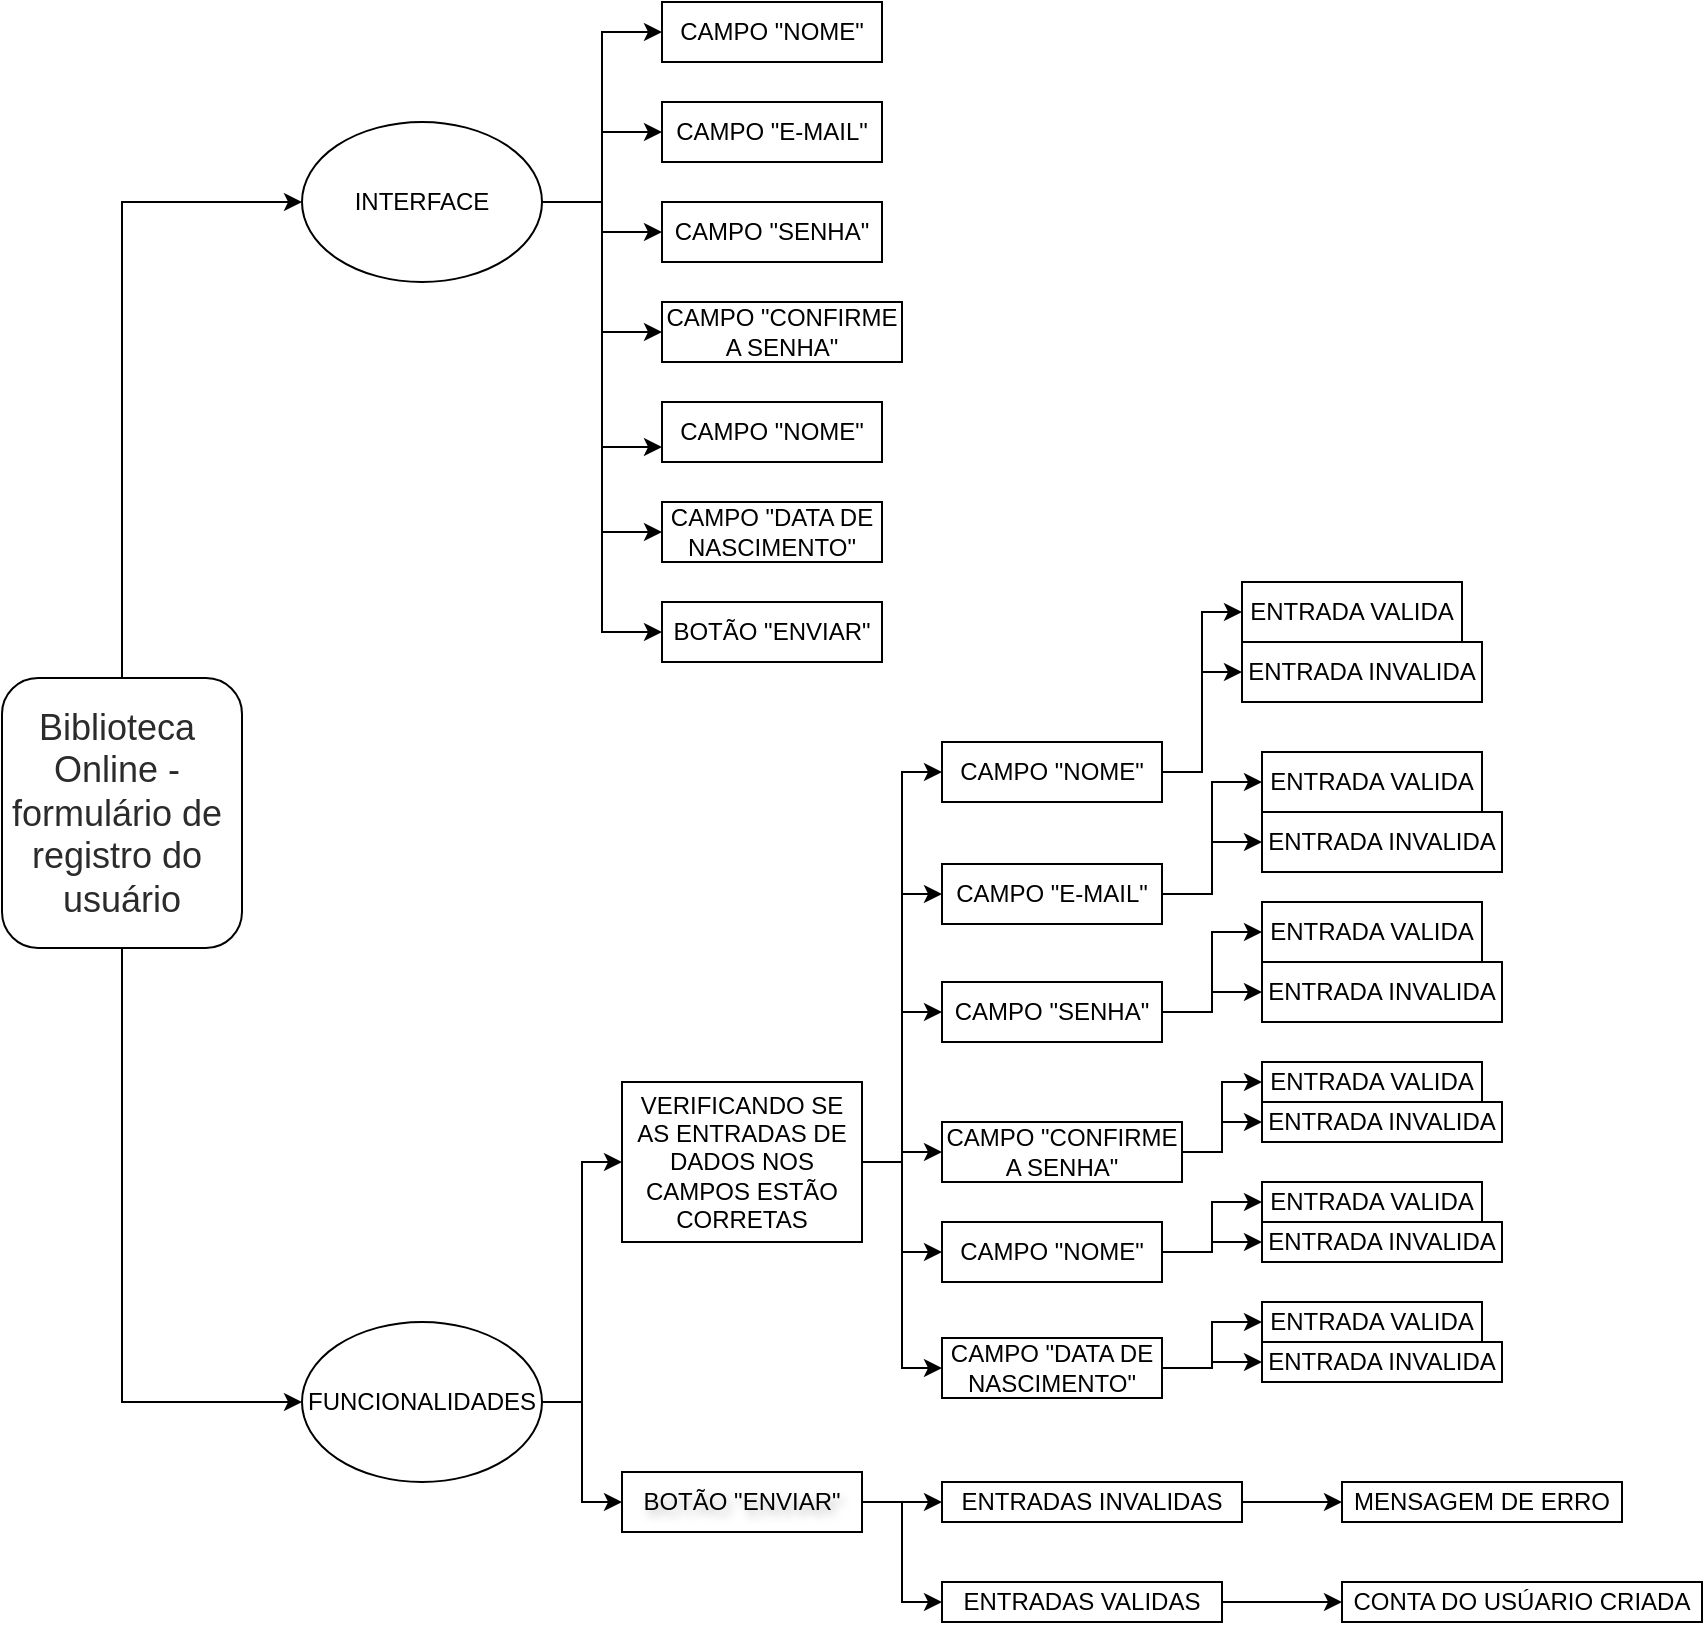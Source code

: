 <mxfile version="24.7.6">
  <diagram name="Page-1" id="ad52d381-51e7-2e0d-a935-2d0ddd2fd229">
    <mxGraphModel grid="1" page="1" gridSize="10" guides="1" tooltips="1" connect="1" arrows="1" fold="1" pageScale="1" pageWidth="1100" pageHeight="850" background="none" math="0" shadow="0">
      <root>
        <mxCell id="0" />
        <mxCell id="1" parent="0" />
        <mxCell id="8Vjlr2P9Lm8G5UuC6EMJ-3" style="edgeStyle=orthogonalEdgeStyle;rounded=0;orthogonalLoop=1;jettySize=auto;html=1;" edge="1" parent="1" source="8Vjlr2P9Lm8G5UuC6EMJ-1">
          <mxGeometry relative="1" as="geometry">
            <mxPoint x="160" y="120" as="targetPoint" />
            <Array as="points">
              <mxPoint x="70" y="120" />
            </Array>
          </mxGeometry>
        </mxCell>
        <mxCell id="8Vjlr2P9Lm8G5UuC6EMJ-4" style="edgeStyle=orthogonalEdgeStyle;rounded=0;orthogonalLoop=1;jettySize=auto;html=1;exitX=0.5;exitY=1;exitDx=0;exitDy=0;entryX=0;entryY=0.5;entryDx=0;entryDy=0;" edge="1" parent="1" source="8Vjlr2P9Lm8G5UuC6EMJ-1" target="8Vjlr2P9Lm8G5UuC6EMJ-6">
          <mxGeometry relative="1" as="geometry">
            <mxPoint x="200" y="720" as="targetPoint" />
            <Array as="points">
              <mxPoint x="70" y="720" />
            </Array>
          </mxGeometry>
        </mxCell>
        <mxCell id="8Vjlr2P9Lm8G5UuC6EMJ-1" value="&lt;span style=&quot;color: rgba(0, 0, 0, 0.83); font-family: &amp;quot;Suisse Intl&amp;quot;, sans-serif; font-size: 18px; text-align: start; white-space-collapse: break-spaces; background-color: rgb(255, 255, 255);&quot;&gt;Biblioteca Online - formulário de registro do usuário&lt;/span&gt;" style="rounded=1;whiteSpace=wrap;html=1;" vertex="1" parent="1">
          <mxGeometry x="10" y="358" width="120" height="135" as="geometry" />
        </mxCell>
        <mxCell id="8Vjlr2P9Lm8G5UuC6EMJ-14" style="edgeStyle=orthogonalEdgeStyle;rounded=0;orthogonalLoop=1;jettySize=auto;html=1;entryX=0;entryY=0.5;entryDx=0;entryDy=0;" edge="1" parent="1" source="8Vjlr2P9Lm8G5UuC6EMJ-5" target="8Vjlr2P9Lm8G5UuC6EMJ-7">
          <mxGeometry relative="1" as="geometry">
            <mxPoint x="330" y="70" as="targetPoint" />
          </mxGeometry>
        </mxCell>
        <mxCell id="8Vjlr2P9Lm8G5UuC6EMJ-15" style="edgeStyle=orthogonalEdgeStyle;rounded=0;orthogonalLoop=1;jettySize=auto;html=1;exitX=1;exitY=0.5;exitDx=0;exitDy=0;entryX=0;entryY=0.5;entryDx=0;entryDy=0;" edge="1" parent="1" source="8Vjlr2P9Lm8G5UuC6EMJ-5" target="8Vjlr2P9Lm8G5UuC6EMJ-8">
          <mxGeometry relative="1" as="geometry" />
        </mxCell>
        <mxCell id="8Vjlr2P9Lm8G5UuC6EMJ-16" style="edgeStyle=orthogonalEdgeStyle;rounded=0;orthogonalLoop=1;jettySize=auto;html=1;entryX=0;entryY=0.5;entryDx=0;entryDy=0;" edge="1" parent="1" source="8Vjlr2P9Lm8G5UuC6EMJ-5" target="8Vjlr2P9Lm8G5UuC6EMJ-9">
          <mxGeometry relative="1" as="geometry" />
        </mxCell>
        <mxCell id="8Vjlr2P9Lm8G5UuC6EMJ-17" style="edgeStyle=orthogonalEdgeStyle;rounded=0;orthogonalLoop=1;jettySize=auto;html=1;exitX=1;exitY=0.5;exitDx=0;exitDy=0;entryX=0;entryY=0.5;entryDx=0;entryDy=0;" edge="1" parent="1" source="8Vjlr2P9Lm8G5UuC6EMJ-5" target="8Vjlr2P9Lm8G5UuC6EMJ-10">
          <mxGeometry relative="1" as="geometry" />
        </mxCell>
        <mxCell id="8Vjlr2P9Lm8G5UuC6EMJ-18" style="edgeStyle=orthogonalEdgeStyle;rounded=0;orthogonalLoop=1;jettySize=auto;html=1;exitX=1;exitY=0.5;exitDx=0;exitDy=0;entryX=0;entryY=0.75;entryDx=0;entryDy=0;" edge="1" parent="1" source="8Vjlr2P9Lm8G5UuC6EMJ-5" target="8Vjlr2P9Lm8G5UuC6EMJ-11">
          <mxGeometry relative="1" as="geometry" />
        </mxCell>
        <mxCell id="8Vjlr2P9Lm8G5UuC6EMJ-19" style="edgeStyle=orthogonalEdgeStyle;rounded=0;orthogonalLoop=1;jettySize=auto;html=1;exitX=1;exitY=0.5;exitDx=0;exitDy=0;entryX=0;entryY=0.5;entryDx=0;entryDy=0;" edge="1" parent="1" source="8Vjlr2P9Lm8G5UuC6EMJ-5" target="8Vjlr2P9Lm8G5UuC6EMJ-12">
          <mxGeometry relative="1" as="geometry" />
        </mxCell>
        <mxCell id="8Vjlr2P9Lm8G5UuC6EMJ-20" style="edgeStyle=orthogonalEdgeStyle;rounded=0;orthogonalLoop=1;jettySize=auto;html=1;exitX=1;exitY=0.5;exitDx=0;exitDy=0;entryX=0;entryY=0.5;entryDx=0;entryDy=0;" edge="1" parent="1" source="8Vjlr2P9Lm8G5UuC6EMJ-5" target="8Vjlr2P9Lm8G5UuC6EMJ-13">
          <mxGeometry relative="1" as="geometry" />
        </mxCell>
        <mxCell id="8Vjlr2P9Lm8G5UuC6EMJ-5" value="INTERFACE" style="ellipse;whiteSpace=wrap;html=1;" vertex="1" parent="1">
          <mxGeometry x="160" y="80" width="120" height="80" as="geometry" />
        </mxCell>
        <mxCell id="8Vjlr2P9Lm8G5UuC6EMJ-63" style="edgeStyle=orthogonalEdgeStyle;rounded=0;orthogonalLoop=1;jettySize=auto;html=1;entryX=0;entryY=0.5;entryDx=0;entryDy=0;" edge="1" parent="1" source="8Vjlr2P9Lm8G5UuC6EMJ-6" target="8Vjlr2P9Lm8G5UuC6EMJ-21">
          <mxGeometry relative="1" as="geometry" />
        </mxCell>
        <mxCell id="8Vjlr2P9Lm8G5UuC6EMJ-64" style="edgeStyle=orthogonalEdgeStyle;rounded=0;orthogonalLoop=1;jettySize=auto;html=1;entryX=0;entryY=0.5;entryDx=0;entryDy=0;" edge="1" parent="1" source="8Vjlr2P9Lm8G5UuC6EMJ-6" target="8Vjlr2P9Lm8G5UuC6EMJ-22">
          <mxGeometry relative="1" as="geometry" />
        </mxCell>
        <mxCell id="8Vjlr2P9Lm8G5UuC6EMJ-6" value="FUNCIONALIDADES" style="ellipse;whiteSpace=wrap;html=1;" vertex="1" parent="1">
          <mxGeometry x="160" y="680" width="120" height="80" as="geometry" />
        </mxCell>
        <mxCell id="8Vjlr2P9Lm8G5UuC6EMJ-7" value="CAMPO &quot;NOME&quot;" style="rounded=0;whiteSpace=wrap;html=1;" vertex="1" parent="1">
          <mxGeometry x="340" y="20" width="110" height="30" as="geometry" />
        </mxCell>
        <mxCell id="8Vjlr2P9Lm8G5UuC6EMJ-8" value="CAMPO &quot;E-MAIL&quot;" style="rounded=0;whiteSpace=wrap;html=1;" vertex="1" parent="1">
          <mxGeometry x="340" y="70" width="110" height="30" as="geometry" />
        </mxCell>
        <mxCell id="8Vjlr2P9Lm8G5UuC6EMJ-9" value="CAMPO &quot;SENHA&quot;" style="rounded=0;whiteSpace=wrap;html=1;" vertex="1" parent="1">
          <mxGeometry x="340" y="120" width="110" height="30" as="geometry" />
        </mxCell>
        <mxCell id="8Vjlr2P9Lm8G5UuC6EMJ-10" value="CAMPO &quot;CONFIRME A SENHA&quot;" style="rounded=0;whiteSpace=wrap;html=1;" vertex="1" parent="1">
          <mxGeometry x="340" y="170" width="120" height="30" as="geometry" />
        </mxCell>
        <mxCell id="8Vjlr2P9Lm8G5UuC6EMJ-11" value="CAMPO &quot;NOME&quot;" style="rounded=0;whiteSpace=wrap;html=1;" vertex="1" parent="1">
          <mxGeometry x="340" y="220" width="110" height="30" as="geometry" />
        </mxCell>
        <mxCell id="8Vjlr2P9Lm8G5UuC6EMJ-12" value="CAMPO &quot;DATA DE NASCIMENTO&quot;" style="rounded=0;whiteSpace=wrap;html=1;" vertex="1" parent="1">
          <mxGeometry x="340" y="270" width="110" height="30" as="geometry" />
        </mxCell>
        <mxCell id="8Vjlr2P9Lm8G5UuC6EMJ-13" value="BOTÃO &quot;ENVIAR&quot;" style="rounded=0;whiteSpace=wrap;html=1;" vertex="1" parent="1">
          <mxGeometry x="340" y="320" width="110" height="30" as="geometry" />
        </mxCell>
        <mxCell id="8Vjlr2P9Lm8G5UuC6EMJ-69" style="edgeStyle=orthogonalEdgeStyle;rounded=0;orthogonalLoop=1;jettySize=auto;html=1;entryX=0;entryY=0.5;entryDx=0;entryDy=0;" edge="1" parent="1" source="8Vjlr2P9Lm8G5UuC6EMJ-21" target="8Vjlr2P9Lm8G5UuC6EMJ-26">
          <mxGeometry relative="1" as="geometry" />
        </mxCell>
        <mxCell id="8Vjlr2P9Lm8G5UuC6EMJ-70" style="edgeStyle=orthogonalEdgeStyle;rounded=0;orthogonalLoop=1;jettySize=auto;html=1;entryX=0;entryY=0.5;entryDx=0;entryDy=0;" edge="1" parent="1" source="8Vjlr2P9Lm8G5UuC6EMJ-21" target="8Vjlr2P9Lm8G5UuC6EMJ-27">
          <mxGeometry relative="1" as="geometry" />
        </mxCell>
        <mxCell id="8Vjlr2P9Lm8G5UuC6EMJ-71" style="edgeStyle=orthogonalEdgeStyle;rounded=0;orthogonalLoop=1;jettySize=auto;html=1;entryX=0;entryY=0.5;entryDx=0;entryDy=0;" edge="1" parent="1" source="8Vjlr2P9Lm8G5UuC6EMJ-21" target="8Vjlr2P9Lm8G5UuC6EMJ-28">
          <mxGeometry relative="1" as="geometry" />
        </mxCell>
        <mxCell id="8Vjlr2P9Lm8G5UuC6EMJ-72" style="edgeStyle=orthogonalEdgeStyle;rounded=0;orthogonalLoop=1;jettySize=auto;html=1;entryX=0;entryY=0.5;entryDx=0;entryDy=0;" edge="1" parent="1" source="8Vjlr2P9Lm8G5UuC6EMJ-21" target="8Vjlr2P9Lm8G5UuC6EMJ-25">
          <mxGeometry relative="1" as="geometry" />
        </mxCell>
        <mxCell id="8Vjlr2P9Lm8G5UuC6EMJ-73" style="edgeStyle=orthogonalEdgeStyle;rounded=0;orthogonalLoop=1;jettySize=auto;html=1;entryX=0;entryY=0.5;entryDx=0;entryDy=0;" edge="1" parent="1" source="8Vjlr2P9Lm8G5UuC6EMJ-21" target="8Vjlr2P9Lm8G5UuC6EMJ-24">
          <mxGeometry relative="1" as="geometry" />
        </mxCell>
        <mxCell id="8Vjlr2P9Lm8G5UuC6EMJ-74" style="edgeStyle=orthogonalEdgeStyle;rounded=0;orthogonalLoop=1;jettySize=auto;html=1;entryX=0;entryY=0.5;entryDx=0;entryDy=0;" edge="1" parent="1" source="8Vjlr2P9Lm8G5UuC6EMJ-21" target="8Vjlr2P9Lm8G5UuC6EMJ-23">
          <mxGeometry relative="1" as="geometry" />
        </mxCell>
        <mxCell id="8Vjlr2P9Lm8G5UuC6EMJ-21" value="VERIFICANDO SE AS ENTRADAS DE DADOS NOS CAMPOS ESTÃO CORRETAS" style="rounded=0;whiteSpace=wrap;html=1;" vertex="1" parent="1">
          <mxGeometry x="320" y="560" width="120" height="80" as="geometry" />
        </mxCell>
        <mxCell id="8Vjlr2P9Lm8G5UuC6EMJ-61" style="edgeStyle=orthogonalEdgeStyle;rounded=0;orthogonalLoop=1;jettySize=auto;html=1;" edge="1" parent="1" source="8Vjlr2P9Lm8G5UuC6EMJ-22" target="8Vjlr2P9Lm8G5UuC6EMJ-57">
          <mxGeometry relative="1" as="geometry" />
        </mxCell>
        <mxCell id="8Vjlr2P9Lm8G5UuC6EMJ-62" style="edgeStyle=orthogonalEdgeStyle;rounded=0;orthogonalLoop=1;jettySize=auto;html=1;entryX=0;entryY=0.5;entryDx=0;entryDy=0;" edge="1" parent="1" source="8Vjlr2P9Lm8G5UuC6EMJ-22" target="8Vjlr2P9Lm8G5UuC6EMJ-58">
          <mxGeometry relative="1" as="geometry" />
        </mxCell>
        <mxCell id="8Vjlr2P9Lm8G5UuC6EMJ-22" value="BOTÃO &quot;ENVIAR&quot;" style="rounded=0;whiteSpace=wrap;html=1;textShadow=1;" vertex="1" parent="1">
          <mxGeometry x="320" y="755" width="120" height="30" as="geometry" />
        </mxCell>
        <mxCell id="8Vjlr2P9Lm8G5UuC6EMJ-41" style="edgeStyle=orthogonalEdgeStyle;rounded=0;orthogonalLoop=1;jettySize=auto;html=1;entryX=0;entryY=0.5;entryDx=0;entryDy=0;exitX=1;exitY=0.333;exitDx=0;exitDy=0;exitPerimeter=0;" edge="1" parent="1" source="8Vjlr2P9Lm8G5UuC6EMJ-23" target="8Vjlr2P9Lm8G5UuC6EMJ-31">
          <mxGeometry relative="1" as="geometry">
            <Array as="points">
              <mxPoint x="590" y="405" />
              <mxPoint x="610" y="405" />
              <mxPoint x="610" y="355" />
            </Array>
          </mxGeometry>
        </mxCell>
        <mxCell id="8Vjlr2P9Lm8G5UuC6EMJ-52" style="edgeStyle=orthogonalEdgeStyle;rounded=0;orthogonalLoop=1;jettySize=auto;html=1;entryX=0;entryY=0.5;entryDx=0;entryDy=0;" edge="1" parent="1" source="8Vjlr2P9Lm8G5UuC6EMJ-23" target="8Vjlr2P9Lm8G5UuC6EMJ-30">
          <mxGeometry relative="1" as="geometry" />
        </mxCell>
        <mxCell id="8Vjlr2P9Lm8G5UuC6EMJ-23" value="CAMPO &quot;NOME&quot;" style="rounded=0;whiteSpace=wrap;html=1;" vertex="1" parent="1">
          <mxGeometry x="480" y="390" width="110" height="30" as="geometry" />
        </mxCell>
        <mxCell id="8Vjlr2P9Lm8G5UuC6EMJ-42" style="edgeStyle=orthogonalEdgeStyle;rounded=0;orthogonalLoop=1;jettySize=auto;html=1;exitX=1;exitY=0.5;exitDx=0;exitDy=0;entryX=0;entryY=0.5;entryDx=0;entryDy=0;" edge="1" parent="1" source="8Vjlr2P9Lm8G5UuC6EMJ-24" target="8Vjlr2P9Lm8G5UuC6EMJ-32">
          <mxGeometry relative="1" as="geometry" />
        </mxCell>
        <mxCell id="8Vjlr2P9Lm8G5UuC6EMJ-43" style="edgeStyle=orthogonalEdgeStyle;rounded=0;orthogonalLoop=1;jettySize=auto;html=1;exitX=1;exitY=0.5;exitDx=0;exitDy=0;entryX=0;entryY=0.5;entryDx=0;entryDy=0;" edge="1" parent="1" source="8Vjlr2P9Lm8G5UuC6EMJ-24" target="8Vjlr2P9Lm8G5UuC6EMJ-33">
          <mxGeometry relative="1" as="geometry" />
        </mxCell>
        <mxCell id="8Vjlr2P9Lm8G5UuC6EMJ-24" value="CAMPO &quot;E-MAIL&quot;" style="rounded=0;whiteSpace=wrap;html=1;" vertex="1" parent="1">
          <mxGeometry x="480" y="451" width="110" height="30" as="geometry" />
        </mxCell>
        <mxCell id="8Vjlr2P9Lm8G5UuC6EMJ-44" style="edgeStyle=orthogonalEdgeStyle;rounded=0;orthogonalLoop=1;jettySize=auto;html=1;entryX=0;entryY=0.5;entryDx=0;entryDy=0;" edge="1" parent="1" source="8Vjlr2P9Lm8G5UuC6EMJ-25" target="8Vjlr2P9Lm8G5UuC6EMJ-34">
          <mxGeometry relative="1" as="geometry" />
        </mxCell>
        <mxCell id="8Vjlr2P9Lm8G5UuC6EMJ-45" style="edgeStyle=orthogonalEdgeStyle;rounded=0;orthogonalLoop=1;jettySize=auto;html=1;exitX=1;exitY=0.5;exitDx=0;exitDy=0;" edge="1" parent="1" source="8Vjlr2P9Lm8G5UuC6EMJ-25" target="8Vjlr2P9Lm8G5UuC6EMJ-35">
          <mxGeometry relative="1" as="geometry" />
        </mxCell>
        <mxCell id="8Vjlr2P9Lm8G5UuC6EMJ-25" value="CAMPO &quot;SENHA&quot;" style="rounded=0;whiteSpace=wrap;html=1;" vertex="1" parent="1">
          <mxGeometry x="480" y="510" width="110" height="30" as="geometry" />
        </mxCell>
        <mxCell id="8Vjlr2P9Lm8G5UuC6EMJ-46" style="edgeStyle=orthogonalEdgeStyle;rounded=0;orthogonalLoop=1;jettySize=auto;html=1;entryX=0;entryY=0.5;entryDx=0;entryDy=0;" edge="1" parent="1" source="8Vjlr2P9Lm8G5UuC6EMJ-26" target="8Vjlr2P9Lm8G5UuC6EMJ-36">
          <mxGeometry relative="1" as="geometry" />
        </mxCell>
        <mxCell id="8Vjlr2P9Lm8G5UuC6EMJ-47" style="edgeStyle=orthogonalEdgeStyle;rounded=0;orthogonalLoop=1;jettySize=auto;html=1;entryX=0;entryY=0.5;entryDx=0;entryDy=0;" edge="1" parent="1" source="8Vjlr2P9Lm8G5UuC6EMJ-26" target="8Vjlr2P9Lm8G5UuC6EMJ-37">
          <mxGeometry relative="1" as="geometry" />
        </mxCell>
        <mxCell id="8Vjlr2P9Lm8G5UuC6EMJ-26" value="CAMPO &quot;CONFIRME A SENHA&quot;" style="rounded=0;whiteSpace=wrap;html=1;" vertex="1" parent="1">
          <mxGeometry x="480" y="580" width="120" height="30" as="geometry" />
        </mxCell>
        <mxCell id="8Vjlr2P9Lm8G5UuC6EMJ-48" style="edgeStyle=orthogonalEdgeStyle;rounded=0;orthogonalLoop=1;jettySize=auto;html=1;entryX=0;entryY=0.5;entryDx=0;entryDy=0;" edge="1" parent="1" source="8Vjlr2P9Lm8G5UuC6EMJ-27" target="8Vjlr2P9Lm8G5UuC6EMJ-38">
          <mxGeometry relative="1" as="geometry" />
        </mxCell>
        <mxCell id="8Vjlr2P9Lm8G5UuC6EMJ-49" style="edgeStyle=orthogonalEdgeStyle;rounded=0;orthogonalLoop=1;jettySize=auto;html=1;entryX=0;entryY=0.5;entryDx=0;entryDy=0;" edge="1" parent="1" source="8Vjlr2P9Lm8G5UuC6EMJ-27" target="8Vjlr2P9Lm8G5UuC6EMJ-39">
          <mxGeometry relative="1" as="geometry" />
        </mxCell>
        <mxCell id="8Vjlr2P9Lm8G5UuC6EMJ-27" value="CAMPO &quot;NOME&quot;" style="rounded=0;whiteSpace=wrap;html=1;" vertex="1" parent="1">
          <mxGeometry x="480" y="630" width="110" height="30" as="geometry" />
        </mxCell>
        <mxCell id="8Vjlr2P9Lm8G5UuC6EMJ-55" style="edgeStyle=orthogonalEdgeStyle;rounded=0;orthogonalLoop=1;jettySize=auto;html=1;entryX=0;entryY=0.5;entryDx=0;entryDy=0;" edge="1" parent="1" source="8Vjlr2P9Lm8G5UuC6EMJ-28" target="8Vjlr2P9Lm8G5UuC6EMJ-53">
          <mxGeometry relative="1" as="geometry" />
        </mxCell>
        <mxCell id="8Vjlr2P9Lm8G5UuC6EMJ-56" style="edgeStyle=orthogonalEdgeStyle;rounded=0;orthogonalLoop=1;jettySize=auto;html=1;entryX=0;entryY=0.5;entryDx=0;entryDy=0;" edge="1" parent="1" source="8Vjlr2P9Lm8G5UuC6EMJ-28" target="8Vjlr2P9Lm8G5UuC6EMJ-54">
          <mxGeometry relative="1" as="geometry" />
        </mxCell>
        <mxCell id="8Vjlr2P9Lm8G5UuC6EMJ-28" value="CAMPO &quot;DATA DE NASCIMENTO&quot;" style="rounded=0;whiteSpace=wrap;html=1;" vertex="1" parent="1">
          <mxGeometry x="480" y="688" width="110" height="30" as="geometry" />
        </mxCell>
        <mxCell id="8Vjlr2P9Lm8G5UuC6EMJ-30" value="ENTRADA VALIDA" style="rounded=0;whiteSpace=wrap;html=1;" vertex="1" parent="1">
          <mxGeometry x="630" y="310" width="110" height="30" as="geometry" />
        </mxCell>
        <mxCell id="8Vjlr2P9Lm8G5UuC6EMJ-31" value="ENTRADA INVALIDA" style="rounded=0;whiteSpace=wrap;html=1;" vertex="1" parent="1">
          <mxGeometry x="630" y="340" width="120" height="30" as="geometry" />
        </mxCell>
        <mxCell id="8Vjlr2P9Lm8G5UuC6EMJ-32" value="ENTRADA VALIDA" style="rounded=0;whiteSpace=wrap;html=1;" vertex="1" parent="1">
          <mxGeometry x="640" y="395" width="110" height="30" as="geometry" />
        </mxCell>
        <mxCell id="8Vjlr2P9Lm8G5UuC6EMJ-33" value="ENTRADA INVALIDA" style="rounded=0;whiteSpace=wrap;html=1;" vertex="1" parent="1">
          <mxGeometry x="640" y="425" width="120" height="30" as="geometry" />
        </mxCell>
        <mxCell id="8Vjlr2P9Lm8G5UuC6EMJ-34" value="ENTRADA VALIDA" style="rounded=0;whiteSpace=wrap;html=1;" vertex="1" parent="1">
          <mxGeometry x="640" y="470" width="110" height="30" as="geometry" />
        </mxCell>
        <mxCell id="8Vjlr2P9Lm8G5UuC6EMJ-35" value="ENTRADA INVALIDA" style="rounded=0;whiteSpace=wrap;html=1;" vertex="1" parent="1">
          <mxGeometry x="640" y="500" width="120" height="30" as="geometry" />
        </mxCell>
        <mxCell id="8Vjlr2P9Lm8G5UuC6EMJ-36" value="ENTRADA VALIDA" style="rounded=0;whiteSpace=wrap;html=1;" vertex="1" parent="1">
          <mxGeometry x="640" y="550" width="110" height="20" as="geometry" />
        </mxCell>
        <mxCell id="8Vjlr2P9Lm8G5UuC6EMJ-37" value="ENTRADA INVALIDA" style="rounded=0;whiteSpace=wrap;html=1;" vertex="1" parent="1">
          <mxGeometry x="640" y="570" width="120" height="20" as="geometry" />
        </mxCell>
        <mxCell id="8Vjlr2P9Lm8G5UuC6EMJ-38" value="ENTRADA VALIDA" style="rounded=0;whiteSpace=wrap;html=1;" vertex="1" parent="1">
          <mxGeometry x="640" y="610" width="110" height="20" as="geometry" />
        </mxCell>
        <mxCell id="8Vjlr2P9Lm8G5UuC6EMJ-39" value="ENTRADA INVALIDA" style="rounded=0;whiteSpace=wrap;html=1;" vertex="1" parent="1">
          <mxGeometry x="640" y="630" width="120" height="20" as="geometry" />
        </mxCell>
        <mxCell id="8Vjlr2P9Lm8G5UuC6EMJ-53" value="ENTRADA VALIDA" style="rounded=0;whiteSpace=wrap;html=1;" vertex="1" parent="1">
          <mxGeometry x="640" y="670" width="110" height="20" as="geometry" />
        </mxCell>
        <mxCell id="8Vjlr2P9Lm8G5UuC6EMJ-54" value="ENTRADA INVALIDA" style="rounded=0;whiteSpace=wrap;html=1;" vertex="1" parent="1">
          <mxGeometry x="640" y="690" width="120" height="20" as="geometry" />
        </mxCell>
        <mxCell id="8Vjlr2P9Lm8G5UuC6EMJ-67" style="edgeStyle=orthogonalEdgeStyle;rounded=0;orthogonalLoop=1;jettySize=auto;html=1;" edge="1" parent="1" source="8Vjlr2P9Lm8G5UuC6EMJ-57" target="8Vjlr2P9Lm8G5UuC6EMJ-66">
          <mxGeometry relative="1" as="geometry" />
        </mxCell>
        <mxCell id="8Vjlr2P9Lm8G5UuC6EMJ-57" value="ENTRADAS INVALIDAS" style="rounded=0;whiteSpace=wrap;html=1;" vertex="1" parent="1">
          <mxGeometry x="480" y="760" width="150" height="20" as="geometry" />
        </mxCell>
        <mxCell id="8Vjlr2P9Lm8G5UuC6EMJ-68" style="edgeStyle=orthogonalEdgeStyle;rounded=0;orthogonalLoop=1;jettySize=auto;html=1;" edge="1" parent="1" source="8Vjlr2P9Lm8G5UuC6EMJ-58" target="8Vjlr2P9Lm8G5UuC6EMJ-65">
          <mxGeometry relative="1" as="geometry" />
        </mxCell>
        <mxCell id="8Vjlr2P9Lm8G5UuC6EMJ-58" value="ENTRADAS VALIDAS" style="rounded=0;whiteSpace=wrap;html=1;" vertex="1" parent="1">
          <mxGeometry x="480" y="810" width="140" height="20" as="geometry" />
        </mxCell>
        <mxCell id="8Vjlr2P9Lm8G5UuC6EMJ-65" value="CONTA DO USÚARIO CRIADA" style="rounded=0;whiteSpace=wrap;html=1;" vertex="1" parent="1">
          <mxGeometry x="680" y="810" width="180" height="20" as="geometry" />
        </mxCell>
        <mxCell id="8Vjlr2P9Lm8G5UuC6EMJ-66" value="MENSAGEM DE ERRO" style="rounded=0;whiteSpace=wrap;html=1;" vertex="1" parent="1">
          <mxGeometry x="680" y="760" width="140" height="20" as="geometry" />
        </mxCell>
      </root>
    </mxGraphModel>
  </diagram>
</mxfile>
